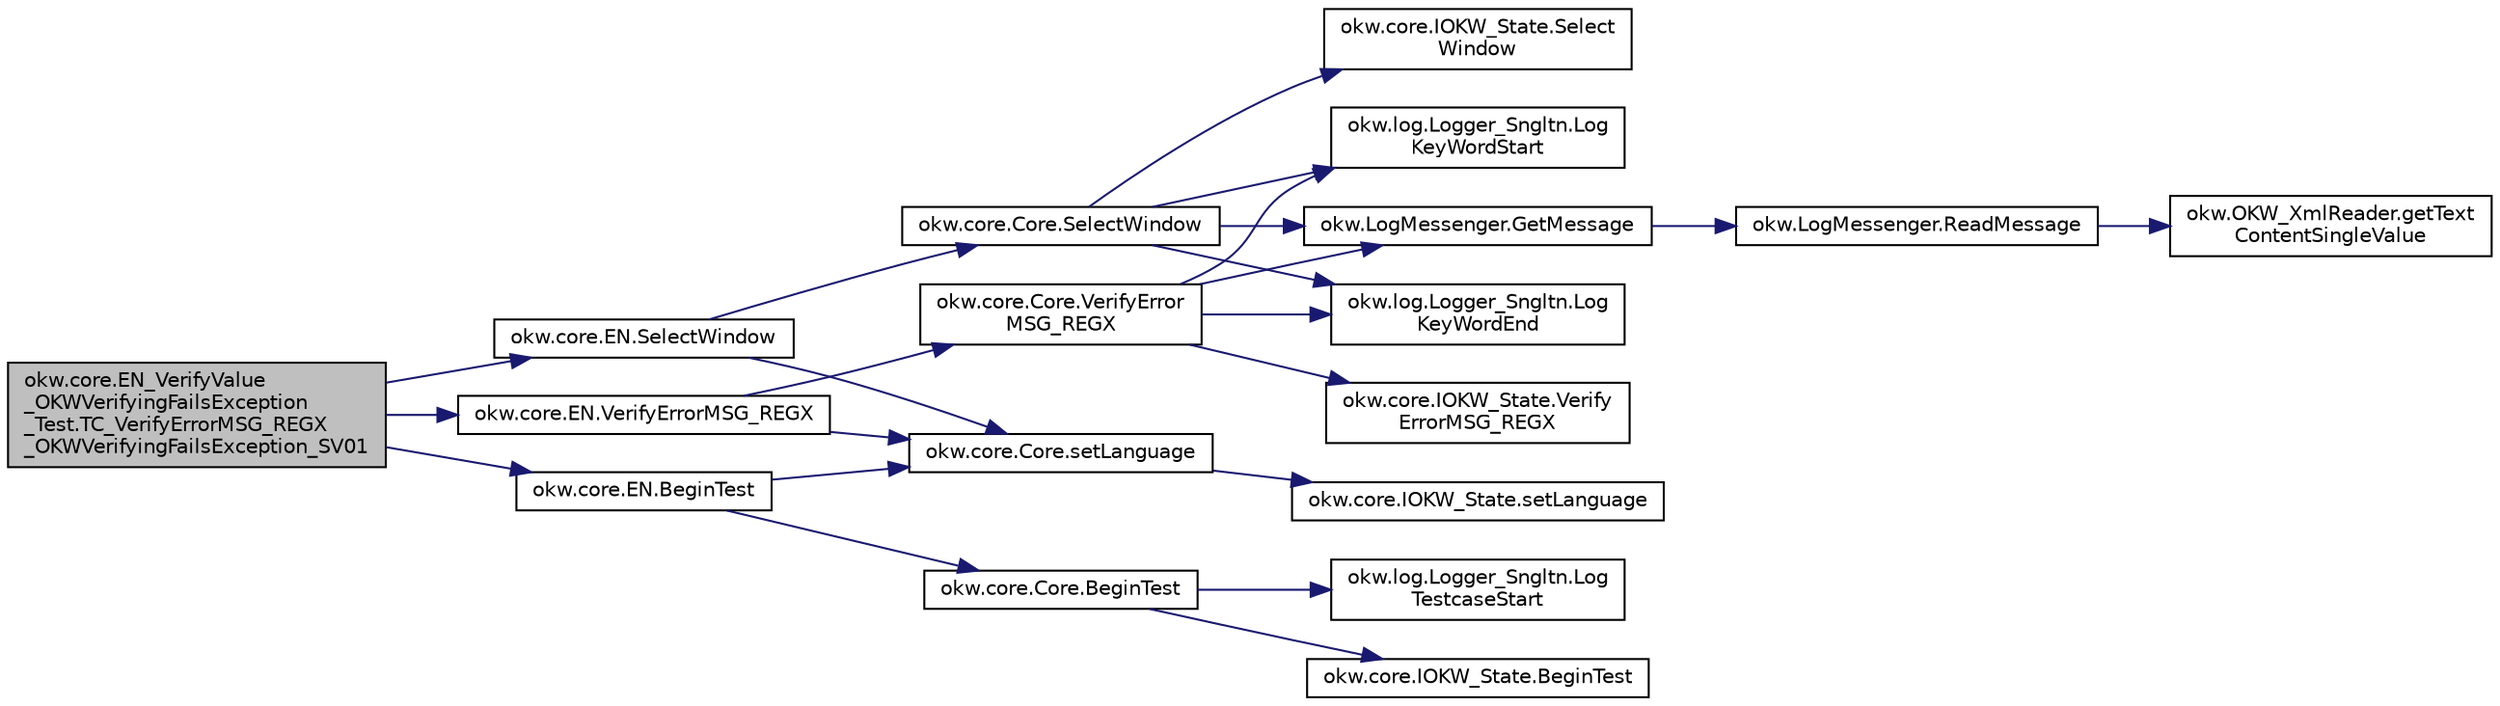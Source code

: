 digraph "okw.core.EN_VerifyValue_OKWVerifyingFailsException_Test.TC_VerifyErrorMSG_REGX_OKWVerifyingFailsException_SV01"
{
 // INTERACTIVE_SVG=YES
 // LATEX_PDF_SIZE
  edge [fontname="Helvetica",fontsize="10",labelfontname="Helvetica",labelfontsize="10"];
  node [fontname="Helvetica",fontsize="10",shape=record];
  rankdir="LR";
  Node76 [label="okw.core.EN_VerifyValue\l_OKWVerifyingFailsException\l_Test.TC_VerifyErrorMSG_REGX\l_OKWVerifyingFailsException_SV01",height=0.2,width=0.4,color="black", fillcolor="grey75", style="filled", fontcolor="black",tooltip="Test auf das fehlerwerfen von VerifyErrorMSG_REGX."];
  Node76 -> Node77 [color="midnightblue",fontsize="10",style="solid",fontname="Helvetica"];
  Node77 [label="okw.core.EN.BeginTest",height=0.2,width=0.4,color="black", fillcolor="white", style="filled",URL="$classokw_1_1core_1_1_e_n.html#aef613b0a3e6bb8a9623984db145cae69",tooltip="Markiert den Anfang eines neuen Testfalls."];
  Node77 -> Node78 [color="midnightblue",fontsize="10",style="solid",fontname="Helvetica"];
  Node78 [label="okw.core.Core.setLanguage",height=0.2,width=0.4,color="black", fillcolor="white", style="filled",URL="$classokw_1_1core_1_1_core.html#ab4e0f723d27cb11c944ec4c82c426100",tooltip="Setzt die Sprache auf den gegebenen wert Language."];
  Node78 -> Node79 [color="midnightblue",fontsize="10",style="solid",fontname="Helvetica"];
  Node79 [label="okw.core.IOKW_State.setLanguage",height=0.2,width=0.4,color="black", fillcolor="white", style="filled",URL="$interfaceokw_1_1core_1_1_i_o_k_w___state.html#a866baa0bde08a47418f54d63bdb56097",tooltip="Interne Methode zum setzen der Sprache für die sprachabhängigen Ausgaben der Dokumentation (Log)."];
  Node77 -> Node80 [color="midnightblue",fontsize="10",style="solid",fontname="Helvetica"];
  Node80 [label="okw.core.Core.BeginTest",height=0.2,width=0.4,color="black", fillcolor="white", style="filled",URL="$classokw_1_1core_1_1_core.html#acfefe92468c9eb9e951846372726c4d8",tooltip="Markiert den Anfang eines neuen Testfalls."];
  Node80 -> Node81 [color="midnightblue",fontsize="10",style="solid",fontname="Helvetica"];
  Node81 [label="okw.log.Logger_Sngltn.Log\lTestcaseStart",height=0.2,width=0.4,color="black", fillcolor="white", style="filled",URL="$classokw_1_1log_1_1_logger___sngltn.html#a60f4ad59db847ae61df928f9920f3deb",tooltip="Ausgabe des Testfalls."];
  Node80 -> Node82 [color="midnightblue",fontsize="10",style="solid",fontname="Helvetica"];
  Node82 [label="okw.core.IOKW_State.BeginTest",height=0.2,width=0.4,color="black", fillcolor="white", style="filled",URL="$interfaceokw_1_1core_1_1_i_o_k_w___state.html#ae5480ddb1fc37eade5d899d335bc4b13",tooltip="Markiert den Anfang eines neuen Testfalls."];
  Node76 -> Node83 [color="midnightblue",fontsize="10",style="solid",fontname="Helvetica"];
  Node83 [label="okw.core.EN.SelectWindow",height=0.2,width=0.4,color="black", fillcolor="white", style="filled",URL="$classokw_1_1core_1_1_e_n.html#a2b61c2b39a9cfdbdfd25fe0e3d43785b",tooltip="Setzt den Kontext auf das gegebene Fenster."];
  Node83 -> Node78 [color="midnightblue",fontsize="10",style="solid",fontname="Helvetica"];
  Node83 -> Node84 [color="midnightblue",fontsize="10",style="solid",fontname="Helvetica"];
  Node84 [label="okw.core.Core.SelectWindow",height=0.2,width=0.4,color="black", fillcolor="white", style="filled",URL="$classokw_1_1core_1_1_core.html#a6a68660eb5e34965522896e2a5c48314",tooltip="Setzt den Kontext auf das gegebene Fenster."];
  Node84 -> Node85 [color="midnightblue",fontsize="10",style="solid",fontname="Helvetica"];
  Node85 [label="okw.log.Logger_Sngltn.Log\lKeyWordStart",height=0.2,width=0.4,color="black", fillcolor="white", style="filled",URL="$classokw_1_1log_1_1_logger___sngltn.html#a70ec25e200e00ecefc544e8fd371d2ef",tooltip="Ausgabe eines Schlüsselwortes."];
  Node84 -> Node86 [color="midnightblue",fontsize="10",style="solid",fontname="Helvetica"];
  Node86 [label="okw.LogMessenger.GetMessage",height=0.2,width=0.4,color="black", fillcolor="white", style="filled",URL="$classokw_1_1_log_messenger.html#af225d1f037d47b3b085175c09d78bdd2",tooltip="Holt die Log-Meldung für MethodeNmae/Textkey ohne weitere Parameter."];
  Node86 -> Node87 [color="midnightblue",fontsize="10",style="solid",fontname="Helvetica"];
  Node87 [label="okw.LogMessenger.ReadMessage",height=0.2,width=0.4,color="black", fillcolor="white", style="filled",URL="$classokw_1_1_log_messenger.html#a530cd6ab82ec82a04206a2e976ec06e3",tooltip="Interne Kernfunktion holt die Log-Meldung mit Platzhaltern aus der XML-Datei."];
  Node87 -> Node88 [color="midnightblue",fontsize="10",style="solid",fontname="Helvetica"];
  Node88 [label="okw.OKW_XmlReader.getText\lContentSingleValue",height=0.2,width=0.4,color="black", fillcolor="white", style="filled",URL="$classokw_1_1_o_k_w___xml_reader.html#ab920b5335a2e1429c14cc5f8e79f39eb",tooltip="Lies den TextContent eines Tag."];
  Node84 -> Node89 [color="midnightblue",fontsize="10",style="solid",fontname="Helvetica"];
  Node89 [label="okw.core.IOKW_State.Select\lWindow",height=0.2,width=0.4,color="black", fillcolor="white", style="filled",URL="$interfaceokw_1_1core_1_1_i_o_k_w___state.html#ad4fc9610ed5b1176590a45b55e6ac7f0",tooltip="Setzt den Kontext auf das gegebene Fenster."];
  Node84 -> Node90 [color="midnightblue",fontsize="10",style="solid",fontname="Helvetica"];
  Node90 [label="okw.log.Logger_Sngltn.Log\lKeyWordEnd",height=0.2,width=0.4,color="black", fillcolor="white", style="filled",URL="$classokw_1_1log_1_1_logger___sngltn.html#aa7d2da98631d21644da70c187f03155e",tooltip="LogKeyWordEnd:"];
  Node76 -> Node91 [color="midnightblue",fontsize="10",style="solid",fontname="Helvetica"];
  Node91 [label="okw.core.EN.VerifyErrorMSG_REGX",height=0.2,width=0.4,color="black", fillcolor="white", style="filled",URL="$classokw_1_1core_1_1_e_n.html#a05bdb82369aea2b6439ae135b45f5f67",tooltip="Überprüft Fehlermeldungen in mit Angular validierten Formularen."];
  Node91 -> Node78 [color="midnightblue",fontsize="10",style="solid",fontname="Helvetica"];
  Node91 -> Node92 [color="midnightblue",fontsize="10",style="solid",fontname="Helvetica"];
  Node92 [label="okw.core.Core.VerifyError\lMSG_REGX",height=0.2,width=0.4,color="black", fillcolor="white", style="filled",URL="$classokw_1_1core_1_1_core.html#ad90b7cab76a5b09401c8b51e7aa01867",tooltip="Überprüft Fehlermeldungen in mit Angular validierten Formularen."];
  Node92 -> Node85 [color="midnightblue",fontsize="10",style="solid",fontname="Helvetica"];
  Node92 -> Node86 [color="midnightblue",fontsize="10",style="solid",fontname="Helvetica"];
  Node92 -> Node93 [color="midnightblue",fontsize="10",style="solid",fontname="Helvetica"];
  Node93 [label="okw.core.IOKW_State.Verify\lErrorMSG_REGX",height=0.2,width=0.4,color="black", fillcolor="white", style="filled",URL="$interfaceokw_1_1core_1_1_i_o_k_w___state.html#a30334377a27d5fbc8b5ad63235a27238",tooltip="Überprüft Fehlermeldungen in mit Angular validierten Formularen."];
  Node92 -> Node90 [color="midnightblue",fontsize="10",style="solid",fontname="Helvetica"];
}
